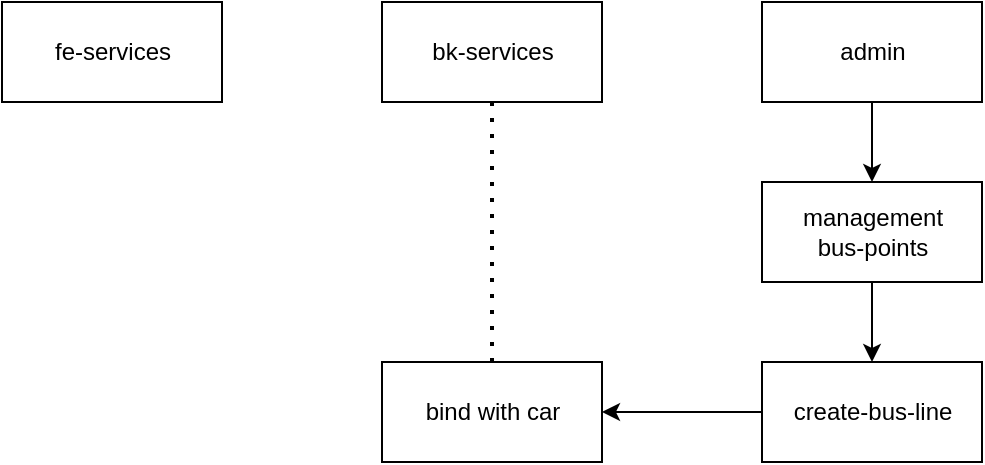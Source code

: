 <mxfile version="14.1.4" type="github">
  <diagram id="N39efjuvj9uV7_tdD0Wl" name="Page-1">
    <mxGraphModel dx="2066" dy="1128" grid="1" gridSize="10" guides="1" tooltips="1" connect="1" arrows="1" fold="1" page="1" pageScale="1" pageWidth="827" pageHeight="1169" math="0" shadow="0">
      <root>
        <mxCell id="0" />
        <mxCell id="1" parent="0" />
        <mxCell id="HVMiUllw3D0miHOxiPuE-1" value="fe-services" style="html=1;" vertex="1" parent="1">
          <mxGeometry x="90" y="110" width="110" height="50" as="geometry" />
        </mxCell>
        <mxCell id="HVMiUllw3D0miHOxiPuE-2" value="bk-services" style="html=1;" vertex="1" parent="1">
          <mxGeometry x="280" y="110" width="110" height="50" as="geometry" />
        </mxCell>
        <mxCell id="HVMiUllw3D0miHOxiPuE-11" value="" style="edgeStyle=orthogonalEdgeStyle;rounded=0;orthogonalLoop=1;jettySize=auto;html=1;" edge="1" parent="1" source="HVMiUllw3D0miHOxiPuE-3" target="HVMiUllw3D0miHOxiPuE-10">
          <mxGeometry relative="1" as="geometry" />
        </mxCell>
        <mxCell id="HVMiUllw3D0miHOxiPuE-3" value="admin" style="html=1;" vertex="1" parent="1">
          <mxGeometry x="470" y="110" width="110" height="50" as="geometry" />
        </mxCell>
        <mxCell id="HVMiUllw3D0miHOxiPuE-9" value="" style="edgeStyle=orthogonalEdgeStyle;rounded=0;orthogonalLoop=1;jettySize=auto;html=1;" edge="1" parent="1" source="HVMiUllw3D0miHOxiPuE-5" target="HVMiUllw3D0miHOxiPuE-8">
          <mxGeometry relative="1" as="geometry" />
        </mxCell>
        <mxCell id="HVMiUllw3D0miHOxiPuE-5" value="create-bus-line" style="html=1;" vertex="1" parent="1">
          <mxGeometry x="470" y="290" width="110" height="50" as="geometry" />
        </mxCell>
        <mxCell id="HVMiUllw3D0miHOxiPuE-8" value="bind with car" style="html=1;" vertex="1" parent="1">
          <mxGeometry x="280" y="290" width="110" height="50" as="geometry" />
        </mxCell>
        <mxCell id="HVMiUllw3D0miHOxiPuE-12" value="" style="edgeStyle=orthogonalEdgeStyle;rounded=0;orthogonalLoop=1;jettySize=auto;html=1;" edge="1" parent="1" source="HVMiUllw3D0miHOxiPuE-10" target="HVMiUllw3D0miHOxiPuE-5">
          <mxGeometry relative="1" as="geometry" />
        </mxCell>
        <mxCell id="HVMiUllw3D0miHOxiPuE-10" value="management&lt;br&gt;bus-points" style="html=1;" vertex="1" parent="1">
          <mxGeometry x="470" y="200" width="110" height="50" as="geometry" />
        </mxCell>
        <mxCell id="HVMiUllw3D0miHOxiPuE-13" value="" style="endArrow=none;dashed=1;html=1;dashPattern=1 3;strokeWidth=2;entryX=0.5;entryY=1;entryDx=0;entryDy=0;exitX=0.5;exitY=0;exitDx=0;exitDy=0;" edge="1" parent="1" source="HVMiUllw3D0miHOxiPuE-8" target="HVMiUllw3D0miHOxiPuE-2">
          <mxGeometry width="50" height="50" relative="1" as="geometry">
            <mxPoint x="310" y="250" as="sourcePoint" />
            <mxPoint x="360" y="200" as="targetPoint" />
          </mxGeometry>
        </mxCell>
      </root>
    </mxGraphModel>
  </diagram>
</mxfile>
